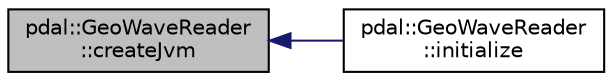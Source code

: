 digraph "pdal::GeoWaveReader::createJvm"
{
  edge [fontname="Helvetica",fontsize="10",labelfontname="Helvetica",labelfontsize="10"];
  node [fontname="Helvetica",fontsize="10",shape=record];
  rankdir="LR";
  Node1 [label="pdal::GeoWaveReader\l::createJvm",height=0.2,width=0.4,color="black", fillcolor="grey75", style="filled", fontcolor="black"];
  Node1 -> Node2 [dir="back",color="midnightblue",fontsize="10",style="solid",fontname="Helvetica"];
  Node2 [label="pdal::GeoWaveReader\l::initialize",height=0.2,width=0.4,color="black", fillcolor="white", style="filled",URL="$classpdal_1_1GeoWaveReader.html#afb8c720e8c0cb6e957bb844ab6e2edd3"];
}
